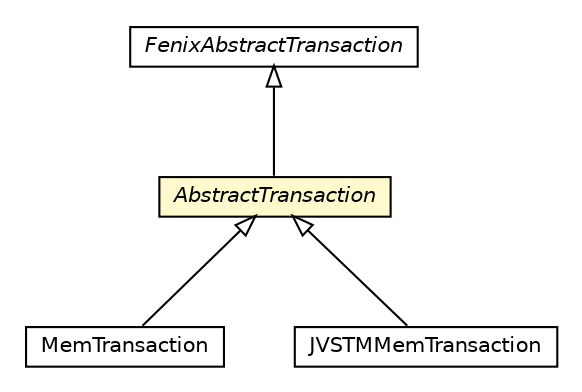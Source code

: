 #!/usr/local/bin/dot
#
# Class diagram 
# Generated by UMLGraph version 5.1 (http://www.umlgraph.org/)
#

digraph G {
	edge [fontname="Helvetica",fontsize=10,labelfontname="Helvetica",labelfontsize=10];
	node [fontname="Helvetica",fontsize=10,shape=plaintext];
	nodesep=0.25;
	ranksep=0.5;
	// pt.ist.fenixframework.core.AbstractTransaction
	c9280 [label=<<table title="pt.ist.fenixframework.core.AbstractTransaction" border="0" cellborder="1" cellspacing="0" cellpadding="2" port="p" bgcolor="lemonChiffon" href="./AbstractTransaction.html">
		<tr><td><table border="0" cellspacing="0" cellpadding="1">
<tr><td align="center" balign="center"><font face="Helvetica-Oblique"> AbstractTransaction </font></td></tr>
		</table></td></tr>
		</table>>, fontname="Helvetica", fontcolor="black", fontsize=10.0];
	// pt.ist.fenixframework.FenixAbstractTransaction
	c9309 [label=<<table title="pt.ist.fenixframework.FenixAbstractTransaction" border="0" cellborder="1" cellspacing="0" cellpadding="2" port="p" href="../FenixAbstractTransaction.html">
		<tr><td><table border="0" cellspacing="0" cellpadding="1">
<tr><td align="center" balign="center"><font face="Helvetica-Oblique"> FenixAbstractTransaction </font></td></tr>
		</table></td></tr>
		</table>>, fontname="Helvetica", fontcolor="black", fontsize=10.0];
	// pt.ist.fenixframework.backend.mem.MemTransaction
	c9460 [label=<<table title="pt.ist.fenixframework.backend.mem.MemTransaction" border="0" cellborder="1" cellspacing="0" cellpadding="2" port="p" href="../backend/mem/MemTransaction.html">
		<tr><td><table border="0" cellspacing="0" cellpadding="1">
<tr><td align="center" balign="center"> MemTransaction </td></tr>
		</table></td></tr>
		</table>>, fontname="Helvetica", fontcolor="black", fontsize=10.0];
	// pt.ist.fenixframework.backend.jvstmmem.JVSTMMemTransaction
	c9507 [label=<<table title="pt.ist.fenixframework.backend.jvstmmem.JVSTMMemTransaction" border="0" cellborder="1" cellspacing="0" cellpadding="2" port="p" href="../backend/jvstmmem/JVSTMMemTransaction.html">
		<tr><td><table border="0" cellspacing="0" cellpadding="1">
<tr><td align="center" balign="center"> JVSTMMemTransaction </td></tr>
		</table></td></tr>
		</table>>, fontname="Helvetica", fontcolor="black", fontsize=10.0];
	//pt.ist.fenixframework.core.AbstractTransaction extends pt.ist.fenixframework.FenixAbstractTransaction
	c9309:p -> c9280:p [dir=back,arrowtail=empty];
	//pt.ist.fenixframework.backend.mem.MemTransaction extends pt.ist.fenixframework.core.AbstractTransaction
	c9280:p -> c9460:p [dir=back,arrowtail=empty];
	//pt.ist.fenixframework.backend.jvstmmem.JVSTMMemTransaction extends pt.ist.fenixframework.core.AbstractTransaction
	c9280:p -> c9507:p [dir=back,arrowtail=empty];
}

